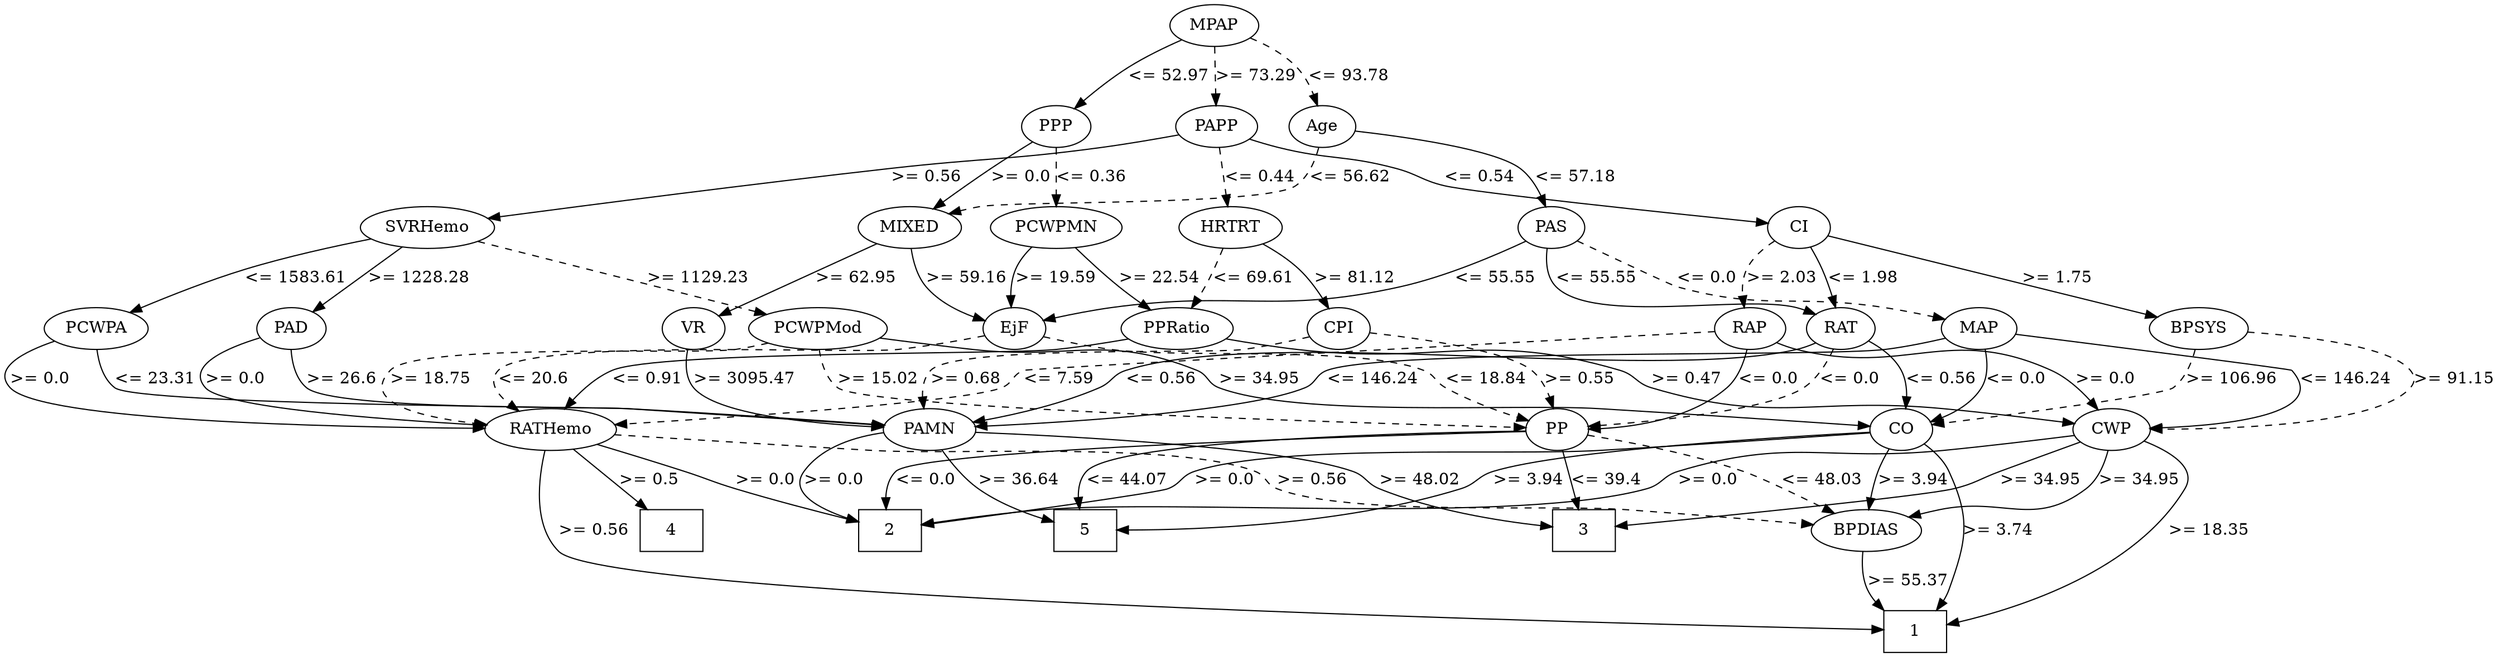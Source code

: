 strict digraph G {
	graph [bb="0,0,1723.5,558"];
	node [label="\N"];
	1	[height=0.5,
		pos="1322.5,18",
		shape=box,
		width=0.75];
	2	[height=0.5,
		pos="609.51,105",
		shape=box,
		width=0.75];
	3	[height=0.5,
		pos="1092.5,105",
		shape=box,
		width=0.75];
	4	[height=0.5,
		pos="455.51,105",
		shape=box,
		width=0.75];
	5	[height=0.5,
		pos="745.51,105",
		shape=box,
		width=0.75];
	RAP	[height=0.5,
		pos="1207.5,279",
		width=0.77778];
	CWP	[height=0.5,
		pos="1464.5,192",
		width=0.84854];
	RAP -> CWP	[label=">= 0.0",
		lp="1453.5,235.5",
		op=">=",
		param=0.0,
		pos="e,1453.3,208.96 1228.8,267.08 1234.1,264.73 1239.9,262.51 1245.5,261 1318.4,241.33 1346.4,275.57 1414.5,243 1427,237.05 1438.1,226.67 \
1446.7,216.91",
		style=solid];
	RATHemo	[height=0.5,
		pos="374.51,192",
		width=1.375];
	RAP -> RATHemo	[label="<= 7.59",
		lp="730.01,235.5",
		op="<=",
		param=7.59,
		pos="e,422.2,196.86 1179.6,276.05 1074.4,268.71 707.86,243.13 707.51,243 697.47,239.12 698.46,232.09 688.51,228 665.43,218.52 516.6,204.84 \
432.38,197.72",
		style=dashed];
	PP	[height=0.5,
		pos="1077.5,192",
		width=0.75];
	RAP -> PP	[label="<= 0.0",
		lp="1219.5,235.5",
		op="<=",
		param=0.0,
		pos="e,1104.6,194.35 1206,260.61 1204.2,249.88 1200.2,236.58 1191.5,228 1171.1,207.88 1139.5,199.28 1114.8,195.63",
		style=solid];
	CWP -> 1	[label=">= 18.35",
		lp="1522.5,105",
		op=">=",
		param=18.35,
		pos="e,1349.8,27.396 1486.8,179.54 1501.8,170.15 1517.6,155.99 1509.5,141 1477.8,82.376 1404.3,47.456 1359.4,30.852",
		style=solid];
	CWP -> 2	[label=">= 0.0",
		lp="1176.5,148.5",
		op=">=",
		param=0.0,
		pos="e,636.54,111.55 1435.6,186.13 1413,182.45 1380.8,177.45 1352.5,174 1266.1,163.46 1239.7,184.61 1157.5,156 1146,151.99 1146.1,144.72 \
1134.5,141 1044.5,112.15 803.51,132.94 709.51,123 688.53,120.78 665.28,116.92 646.48,113.43",
		style=solid];
	CWP -> 3	[label=">= 34.95",
		lp="1409.5,148.5",
		op=">=",
		param=34.95,
		pos="e,1119.7,109.33 1441.2,180.25 1412.4,167.15 1365.1,146.11 1346.5,141 1326.1,135.37 1195.5,118.75 1130,110.61",
		style=solid];
	BPDIAS	[height=0.5,
		pos="1278.5,105",
		width=1.1735];
	CWP -> BPDIAS	[label=">= 34.95",
		lp="1479.5,148.5",
		op=">=",
		param=34.95,
		pos="e,1310.9,116.61 1461.4,174.04 1458.4,162.93 1452.8,149.03 1442.5,141 1404.1,111.14 1381.9,134.09 1334.5,123 1330,121.96 1325.4,120.75 \
1320.8,119.48",
		style=solid];
	RATHemo -> 1	[label=">= 0.56",
		lp="397.01,105",
		op=">=",
		param=0.56,
		pos="e,1295.2,18.802 368.29,174.08 361.07,151.15 352.73,110.39 374.51,87 437.52,19.306 1117.2,18.026 1285.2,18.753",
		style=solid];
	RATHemo -> 2	[label=">= 0.0",
		lp="523.51,148.5",
		op=">=",
		param=0.0,
		pos="e,582.2,114.73 406.68,178.16 432.89,167.81 470.94,153.04 504.51,141 526.94,132.95 552.29,124.48 572.46,117.9",
		style=solid];
	RATHemo -> 4	[label=">= 0.5",
		lp="439.51,148.5",
		op=">=",
		param=0.5,
		pos="e,439.1,123.21 390.13,174.61 401.99,162.16 418.52,144.81 431.99,130.68",
		style=solid];
	RATHemo -> BPDIAS	[label=">= 0.56",
		lp="901.01,148.5",
		op=">=",
		param=0.56,
		pos="e,1238.4,110.99 422.57,187.21 467.53,183.69 536.56,178.35 596.51,174 654.94,169.76 804.86,177.09 859.51,156 869.55,152.13 868.48,\
144.89 878.51,141 930.44,120.85 1073,128.14 1128.5,123 1161.9,119.91 1199.4,115.66 1228.5,112.19",
		style=dashed];
	PP -> 2	[label="<= 0.0",
		lp="636.51,148.5",
		op="<=",
		param=0.0,
		pos="e,607.33,123.32 1050.3,190.85 956.35,190.09 649.4,185.36 617.51,156 611.32,150.31 608.64,141.89 607.71,133.58",
		style=solid];
	PP -> 3	[label="<= 39.4",
		lp="1108,148.5",
		op="<=",
		param=39.4,
		pos="e,1089.5,123.18 1080.5,173.8 1082.6,162.16 1085.4,146.55 1087.7,133.24",
		style=solid];
	PP -> 5	[label="<= 44.07",
		lp="772.51,148.5",
		op="<=",
		param=44.07,
		pos="e,740.61,123.4 1050.5,190.15 975.12,187.52 766.95,178.27 746.51,156 740.98,149.97 739.38,141.61 739.57,133.45",
		style=solid];
	PP -> BPDIAS	[label="<= 48.03",
		lp="1252.5,148.5",
		op="<=",
		param=48.03,
		pos="e,1258.3,121.07 1103,185.91 1128.2,180.37 1167.5,170.34 1199.5,156 1217,148.13 1235.3,136.84 1249.8,126.98",
		style=dashed];
	PAS	[height=0.5,
		pos="1075.5,366",
		width=0.75];
	MAP	[height=0.5,
		pos="1383.5,279",
		width=0.84854];
	PAS -> MAP	[label="<= 0.0",
		lp="1184.5,322.5",
		op="<=",
		param=0.0,
		pos="e,1356.8,287.87 1093.5,352.22 1111,340.47 1138.8,323.62 1165.5,315 1230.7,293.98 1251.2,309.69 1318.5,297 1327.9,295.24 1337.8,292.87 \
1347.1,290.47",
		style=dashed];
	RAT	[height=0.5,
		pos="1281.5,279",
		width=0.76389];
	PAS -> RAT	[label="<= 55.55",
		lp="1104.5,322.5",
		op="<=",
		param=55.55,
		pos="e,1260.8,290.92 1071.5,347.98 1070,337.14 1070.3,323.56 1078.5,315 1104.1,288.14 1208.7,306.87 1244.5,297 1246.8,296.37 1249.1,295.6 \
1251.5,294.76",
		style=solid];
	EjF	[height=0.5,
		pos="702.51,279",
		width=0.75];
	PAS -> EjF	[label="<= 55.55",
		lp="1027.5,322.5",
		op="<=",
		param=55.55,
		pos="e,726.61,287.42 1055.1,353.94 1032.2,342.15 993.83,323.97 958.51,315 875.44,293.91 850.88,312.05 766.51,297 756.6,295.23 745.98,\
292.68 736.29,290.1",
		style=solid];
	MAP -> CWP	[label="<= 146.24",
		lp="1618.5,235.5",
		op="<=",
		param=146.24,
		pos="e,1494.7,195.18 1412.6,272.73 1431.4,269.33 1456.4,264.86 1478.5,261 1502,256.9 1569.1,261.25 1584.5,243 1609.2,213.79 1548.6,201.34 \
1504.9,196.26",
		style=solid];
	PAMN	[height=0.5,
		pos="642.51,192",
		width=1.0139];
	MAP -> PAMN	[label="<= 146.24",
		lp="947.51,235.5",
		op="<=",
		param=146.24,
		pos="e,679.43,192.04 1357.2,269.77 1345.5,266.46 1331.4,262.96 1318.5,261 1230.5,247.67 1001.9,274.06 918.51,243 908.43,239.24 909.41,\
232.21 899.51,228 830.54,198.69 742.65,192.7 689.57,192.09",
		style=solid];
	CO	[height=0.5,
		pos="1316.5,192",
		width=0.75];
	MAP -> CO	[label="<= 0.0",
		lp="1391.5,235.5",
		op="<=",
		param=0.0,
		pos="e,1337.4,203.97 1380.1,261.01 1377.4,250.7 1372.9,237.71 1365.5,228 1360.2,220.93 1353,214.7 1345.8,209.54",
		style=solid];
	RAT -> PP	[label="<= 0.0",
		lp="1277.5,235.5",
		op="<=",
		param=0.0,
		pos="e,1104.7,193.18 1272.8,261.54 1266,250.36 1255.6,236.17 1242.5,228 1203.6,203.66 1150.4,196.01 1115.1,193.73",
		style=dashed];
	RAT -> PAMN	[label="<= 0.56",
		lp="802.01,235.5",
		op="<=",
		param=0.56,
		pos="e,674.85,200.35 1260.9,266.81 1255.7,264.47 1250,262.32 1244.5,261 1143.9,236.95 878.04,274.38 779.51,243 767.88,239.3 767.56,233.17 \
756.51,228 733.58,217.27 706.55,208.8 684.56,202.89",
		style=solid];
	RAT -> CO	[label="<= 0.56",
		lp="1339,235.5",
		op="<=",
		param=0.56,
		pos="e,1318.3,210.31 1298.1,264.31 1304,258.42 1310.1,251.04 1313.5,243 1316.5,236.03 1317.7,228.03 1318.2,220.49",
		style=solid];
	EjF -> RATHemo	[label="<= 20.6",
		lp="367.01,235.5",
		op="<=",
		param=20.6,
		pos="e,355.16,208.59 678.13,270.86 665.02,267.31 648.51,263.3 633.51,261 601.7,256.13 366.54,266.45 344.51,243 337.11,235.13 341.09,225.13 \
348.26,216.14",
		style=dashed];
	EjF -> PP	[label="<= 18.84",
		lp="1025.5,235.5",
		op="<=",
		param=18.84,
		pos="e,1054.6,201.55 726.6,270.53 738.5,267.11 753.14,263.32 766.51,261 860.55,244.69 891.73,278.06 980.51,243 990.51,239.05 990.31,233.58 \
999.51,228 1013.8,219.31 1030.7,211.47 1045.1,205.43",
		style=dashed];
	PAD	[height=0.5,
		pos="200.51,279",
		width=0.79437];
	PAD -> RATHemo	[label=">= 0.0",
		lp="159.51,235.5",
		op=">=",
		param=0.0,
		pos="e,325.04,193.14 175.97,269.29 153.66,260.05 126.26,244.54 140.51,228 162.6,202.35 253.25,195.22 315.01,193.4",
		style=solid];
	PAD -> PAMN	[label=">= 26.6",
		lp="238.01,235.5",
		op=">=",
		param=26.6,
		pos="e,606.52,195.92 200.94,260.94 202.19,249.78 205.79,235.87 215.51,228 215.97,227.63 485.99,205.69 596.35,196.74",
		style=solid];
	PAMN -> 2	[label=">= 0.0",
		lp="568.51,148.5",
		op=">=",
		param=0.0,
		pos="e,582.45,115.48 606.84,187.41 586.42,183.31 562.37,174.58 549.51,156 539.45,141.47 555.17,128.78 573.04,119.82",
		style=solid];
	PAMN -> 3	[label=">= 48.02",
		lp="976.51,148.5",
		op=">=",
		param=48.02,
		pos="e,1065.5,109.88 679.28,191.72 734.78,191.65 842.52,187.03 927.51,156 938.97,151.81 939.31,145.86 950.51,141 984.52,126.22 1025.9,\
116.92 1055.3,111.65",
		style=solid];
	PAMN -> 5	[label=">= 36.64",
		lp="697.51,148.5",
		op=">=",
		param=36.64,
		pos="e,718.19,114.4 649.25,173.96 654.13,163.37 661.61,150.1 671.51,141 682.09,131.26 695.88,123.76 708.67,118.24",
		style=solid];
	BPDIAS -> 1	[label=">= 55.37",
		lp="1316.5,61.5",
		op=">=",
		param=55.37,
		pos="e,1303.6,36.168 1280.5,86.569 1282.1,76.592 1285.1,64.092 1290.5,54 1292.4,50.5 1294.7,47.08 1297.2,43.832",
		style=solid];
	PCWPMod	[height=0.5,
		pos="572.51,279",
		width=1.4444];
	PCWPMod -> RATHemo	[label=">= 18.75",
		lp="295.51,235.5",
		op=">=",
		param=18.75,
		pos="e,329.15,199.36 535.35,266.39 527.54,264.3 519.31,262.36 511.51,261 484.95,256.36 287.85,262.76 269.51,243 250,221.99 284.43,208.91 \
318.97,201.42",
		style=dashed];
	PCWPMod -> PP	[label=">= 15.02",
		lp="607.51,235.5",
		op=">=",
		param=15.02,
		pos="e,1050.5,193.99 570.7,260.62 570.6,249.62 572.58,236.01 581.51,228 598.54,212.71 928,198.72 1040.3,194.38",
		style=dashed];
	PCWPMod -> CO	[label=">= 34.95",
		lp="869.51,235.5",
		op=">=",
		param=34.95,
		pos="e,1289.9,195.37 616.88,269.36 632.53,266.48 650.26,263.39 666.51,261 736.43,250.71 759.16,269.93 824.51,243 834.46,238.9 833.47,\
231.86 843.51,228 899.63,206.4 1053.5,214.51 1113.5,210 1171.7,205.62 1239.3,199.82 1279.9,196.25",
		style=solid];
	CO -> 1	[label=">= 3.74",
		lp="1374,105",
		op=">=",
		param=3.74,
		pos="e,1334.6,36.026 1330.5,176.54 1335.3,170.65 1340,163.47 1342.5,156 1356.7,112.96 1354.1,97.815 1342.5,54 1341.7,50.986 1340.6,47.96 \
1339.3,45.019",
		style=solid];
	CO -> 2	[label=">= 0.0",
		lp="840.51,148.5",
		op=">=",
		param=0.0,
		pos="e,636.85,110.77 1289.9,188.59 1251.2,185.11 1176.8,178.6 1113.5,174 1048.7,169.29 883.23,176.43 821.51,156 809.92,152.16 809.84,\
145.53 798.51,141 791.5,138.2 699.98,121.87 646.92,112.54",
		style=solid];
	CO -> 5	[label=">= 3.94",
		lp="1057,148.5",
		op=">=",
		param=3.94,
		pos="e,772.71,107.01 1289.5,190.45 1238.6,188.82 1125.5,182.26 1034.5,156 1019.4,151.65 1017.6,145.44 1002.5,141 926.5,118.58 833.54,\
110.44 782.86,107.55",
		style=solid];
	CO -> BPDIAS	[label=">= 3.94",
		lp="1320,148.5",
		op=">=",
		param=3.94,
		pos="e,1284.3,122.9 1307.2,174.85 1303.9,169 1300.4,162.28 1297.5,156 1294.1,148.49 1290.7,140.16 1287.8,132.48",
		style=solid];
	PCWPA	[height=0.5,
		pos="64.508,279",
		width=1.1555];
	PCWPA -> RATHemo	[label=">= 0.0",
		lp="23.508,235.5",
		op=">=",
		param=0.0,
		pos="e,325.1,194.05 33.843,266.54 12.868,257.04 -8.9065,242.74 4.5078,228 24.953,205.53 215.57,197.18 314.91,194.33",
		style=solid];
	PCWPA -> PAMN	[label="<= 23.31",
		lp="107.51,235.5",
		op="<=",
		param=23.31,
		pos="e,606.86,196.21 65.58,260.79 67.262,249.56 71.413,235.63 81.508,228 112.66,204.46 393.54,212.58 432.51,210 489.15,206.26 554.3,200.8 \
596.82,197.09",
		style=solid];
	PCWPMN	[height=0.5,
		pos="741.51,366",
		width=1.3902];
	PCWPMN -> EjF	[label=">= 19.59",
		lp="729.51,322.5",
		op=">=",
		param=19.59,
		pos="e,699.63,296.94 718.88,349.57 712.76,344.16 706.9,337.52 703.51,330 700.32,322.92 699.24,314.7 699.18,306.98",
		style=solid];
	PPRatio	[height=0.5,
		pos="815.51,279",
		width=1.1013];
	PCWPMN -> PPRatio	[label=">= 22.54",
		lp="801.51,322.5",
		op=">=",
		param=22.54,
		pos="e,796.27,295.11 751.54,348.01 757.84,337.95 766.46,325.22 775.51,315 779.5,310.49 784.07,305.99 788.65,301.81",
		style=solid];
	PPRatio -> CWP	[label=">= 0.47",
		lp="1165,235.5",
		op=">=",
		param=0.47,
		pos="e,1435.6,197.92 849.37,269.36 862.46,266.31 877.61,263.11 891.51,261 989.82,246.11 1019.1,271.07 1114.5,243 1128.1,239.01 1129,232.02 \
1142.5,228 1232.3,201.33 1259.5,221.03 1352.5,210 1376.8,207.11 1404,203.01 1425.5,199.56",
		style=solid];
	PPRatio -> RATHemo	[label="<= 0.91",
		lp="448.01,235.5",
		op="<=",
		param=0.91,
		pos="e,386.26,209.68 781.99,269.38 768.55,266.24 752.88,262.99 738.51,261 669.49,251.46 489.22,271.18 425.51,243 412.93,237.44 401.67,\
227.3 392.96,217.61",
		style=solid];
	CI	[height=0.5,
		pos="1247.5,366",
		width=0.75];
	CI -> RAP	[label=">= 2.03",
		lp="1235,322.5",
		op=">=",
		param=2.03,
		pos="e,1206.4,297.43 1229.9,351.84 1223.3,345.93 1216.5,338.39 1212.5,330 1209.3,323.14 1207.6,315.17 1206.9,307.63",
		style=dashed];
	CI -> RAT	[label="<= 1.98",
		lp="1289,322.5",
		op="<=",
		param=1.98,
		pos="e,1274.8,296.76 1254.2,348.21 1259,336.22 1265.6,319.85 1271,306.16",
		style=solid];
	BPSYS	[height=0.5,
		pos="1525.5,279",
		width=1.0471];
	CI -> BPSYS	[label=">= 1.75",
		lp="1425,322.5",
		op=">=",
		param=1.75,
		pos="e,1494.5,289.48 1271.7,357.61 1319.4,343.02 1426.1,310.4 1484.8,292.45",
		style=solid];
	BPSYS -> CWP	[label=">= 91.15",
		lp="1697.5,235.5",
		op=">=",
		param=91.15,
		pos="e,1495,193.7 1563.1,276.8 1614,273.83 1695.4,263.56 1665.5,228 1645.4,204.11 1557.7,196.53 1505,194.12",
		style=dashed];
	BPSYS -> CO	[label=">= 106.96",
		lp="1543.5,235.5",
		op=">=",
		param=106.96,
		pos="e,1342.6,197.23 1522.2,260.62 1519.2,249.63 1513.6,236.02 1503.5,228 1497.6,223.32 1405.2,207.55 1352.6,198.86",
		style=dashed];
	SVRHemo	[height=0.5,
		pos="279.51,366",
		width=1.3902];
	SVRHemo -> PAD	[label=">= 1228.28",
		lp="278.01,322.5",
		op=">=",
		param=1228.28,
		pos="e,214.37,294.92 264.28,348.61 252.09,335.5 234.88,316.99 221.41,302.49",
		style=solid];
	SVRHemo -> PCWPMod	[label=">= 1129.23",
		lp="477.01,322.5",
		op=">=",
		param=1129.23,
		pos="e,534.02,291.17 317.21,354.06 370.1,338.72 466.34,310.8 524.35,293.97",
		style=dashed];
	SVRHemo -> PCWPA	[label="<= 1583.61",
		lp="199.01,322.5",
		op="<=",
		param=1583.61,
		pos="e,89.582,293.65 240.55,354.55 218.53,348.25 190.65,339.59 166.51,330 143.35,320.8 118.21,308.51 98.685,298.41",
		style=solid];
	MIXED	[height=0.5,
		pos="628.51,366",
		width=1.125];
	MIXED -> EjF	[label=">= 59.16",
		lp="670.51,322.5",
		op=">=",
		param=59.16,
		pos="e,679.94,288.92 630.88,347.82 633.03,337.44 637.05,324.44 644.51,315 651.47,306.19 661.31,299.08 670.91,293.63",
		style=solid];
	VR	[height=0.5,
		pos="475.51,279",
		width=0.75];
	MIXED -> VR	[label=">= 62.95",
		lp="587.51,322.5",
		op=">=",
		param=62.95,
		pos="e,495.73,291.23 604.26,351.53 577.2,336.49 533.41,312.17 504.54,296.13",
		style=solid];
	VR -> PAMN	[label=">= 3095.47",
		lp="513.01,235.5",
		op=">=",
		param=3095.47,
		pos="e,606.58,195.91 472.53,260.7 471.72,250.01 472.72,236.72 480.51,228 495.69,211 554.13,201.63 596.47,196.97",
		style=solid];
	HRTRT	[height=0.5,
		pos="852.51,366",
		width=1.1013];
	HRTRT -> PPRatio	[label="<= 69.61",
		lp="861.51,322.5",
		op="<=",
		param=69.61,
		pos="e,822.8,296.76 845.2,348.21 839.98,336.22 832.85,319.85 826.89,306.16",
		style=dashed];
	CPI	[height=0.5,
		pos="927.51,279",
		width=0.75];
	HRTRT -> CPI	[label=">= 81.12",
		lp="928.51,322.5",
		op=">=",
		param=81.12,
		pos="e,917.3,295.98 871.14,349.74 877.86,343.86 885.31,336.9 891.51,330 898.62,322.09 905.63,312.77 911.56,304.35",
		style=solid];
	CPI -> PP	[label=">= 0.55",
		lp="1088,235.5",
		op=">=",
		param=0.55,
		pos="e,1074,210.11 954.39,277.23 982.68,275.05 1027,267.6 1055.5,243 1062.5,236.95 1067.4,228.23 1070.7,219.76",
		style=dashed];
	CPI -> PAMN	[label=">= 0.68",
		lp="666.01,235.5",
		op=">=",
		param=0.68,
		pos="e,637.63,209.99 903.51,270.42 891.85,267.02 877.57,263.27 864.51,261 840.24,256.77 660.39,260.95 643.51,243 637.82,236.95 636.24,\
228.45 636.5,220.16",
		style=dashed];
	MPAP	[height=0.5,
		pos="837.51,540",
		width=0.97491];
	PPP	[height=0.5,
		pos="741.51,453",
		width=0.75];
	MPAP -> PPP	[label="<= 52.97",
		lp="807.51,496.5",
		op="<=",
		param=52.97,
		pos="e,752.19,470.03 813.67,526.5 803.23,520.44 791.18,512.61 781.51,504 773.04,496.46 764.97,486.99 758.32,478.33",
		style=solid];
	PAPP	[height=0.5,
		pos="837.51,453",
		width=0.88889];
	MPAP -> PAPP	[label=">= 73.29",
		lp="863.51,496.5",
		op=">=",
		param=73.29,
		pos="e,837.51,471.18 837.51,521.8 837.51,510.16 837.51,494.55 837.51,481.24",
		style=dashed];
	Age	[height=0.5,
		pos="914.51,453",
		width=0.75];
	MPAP -> Age	[label="<= 93.78",
		lp="926.51,496.5",
		op="<=",
		param=93.78,
		pos="e,909.36,471.12 862.04,527.06 872.16,521.2 883.39,513.38 891.51,504 897.38,497.22 902.03,488.69 905.58,480.61",
		style=dashed];
	PPP -> PCWPMN	[label="<= 0.36",
		lp="764.01,409.5",
		op="<=",
		param=0.36,
		pos="e,741.51,384.18 741.51,434.8 741.51,423.16 741.51,407.55 741.51,394.24",
		style=dashed];
	PPP -> MIXED	[label=">= 0.0",
		lp="711.51,409.5",
		op=">=",
		param=0.0,
		pos="e,648.5,382.04 724.35,439.09 706.36,425.56 677.81,404.09 656.55,388.09",
		style=solid];
	PAPP -> CI	[label="<= 0.54",
		lp="1022,409.5",
		op="<=",
		param=0.54,
		pos="e,1221,370.44 861.98,441.08 867.36,438.89 873.08,436.74 878.51,435 912.39,424.15 922.33,426.87 956.51,417 975.95,411.38 979.84,406.77 \
999.51,402 1019.6,397.12 1147,380.14 1211,371.76",
		style=solid];
	PAPP -> SVRHemo	[label=">= 0.56",
		lp="652.01,409.5",
		op=">=",
		param=0.56,
		pos="e,324.77,373.77 810.25,443.31 800.06,440.32 788.33,437.18 777.51,435 712.55,421.93 695.2,425.69 629.51,417 525.32,403.22 403.95,\
385.51 334.97,375.29",
		style=solid];
	PAPP -> HRTRT	[label="<= 0.44",
		lp="865.01,409.5",
		op="<=",
		param=0.44,
		pos="e,847.01,383.94 838.47,434.77 839.2,425.08 840.44,412.8 842.51,402 843.02,399.3 843.65,396.51 844.34,393.73",
		style=dashed];
	Age -> PAS	[label="<= 57.18",
		lp="1086.5,409.5",
		op="<=",
		param=57.18,
		pos="e,1070.4,383.72 941.44,451.16 970.66,448.96 1017.3,441.5 1048.5,417 1056.4,410.83 1062.2,401.7 1066.5,392.94",
		style=solid];
	Age -> MIXED	[label="<= 56.62",
		lp="926.51,409.5",
		op="<=",
		param=56.62,
		pos="e,659.05,377.88 910.01,435.18 906.04,423.83 899.05,409.59 887.51,402 849.3,376.88 727.36,392.92 682.51,384 678.05,383.11 673.44,\
381.99 668.88,380.75",
		style=dashed];
}
